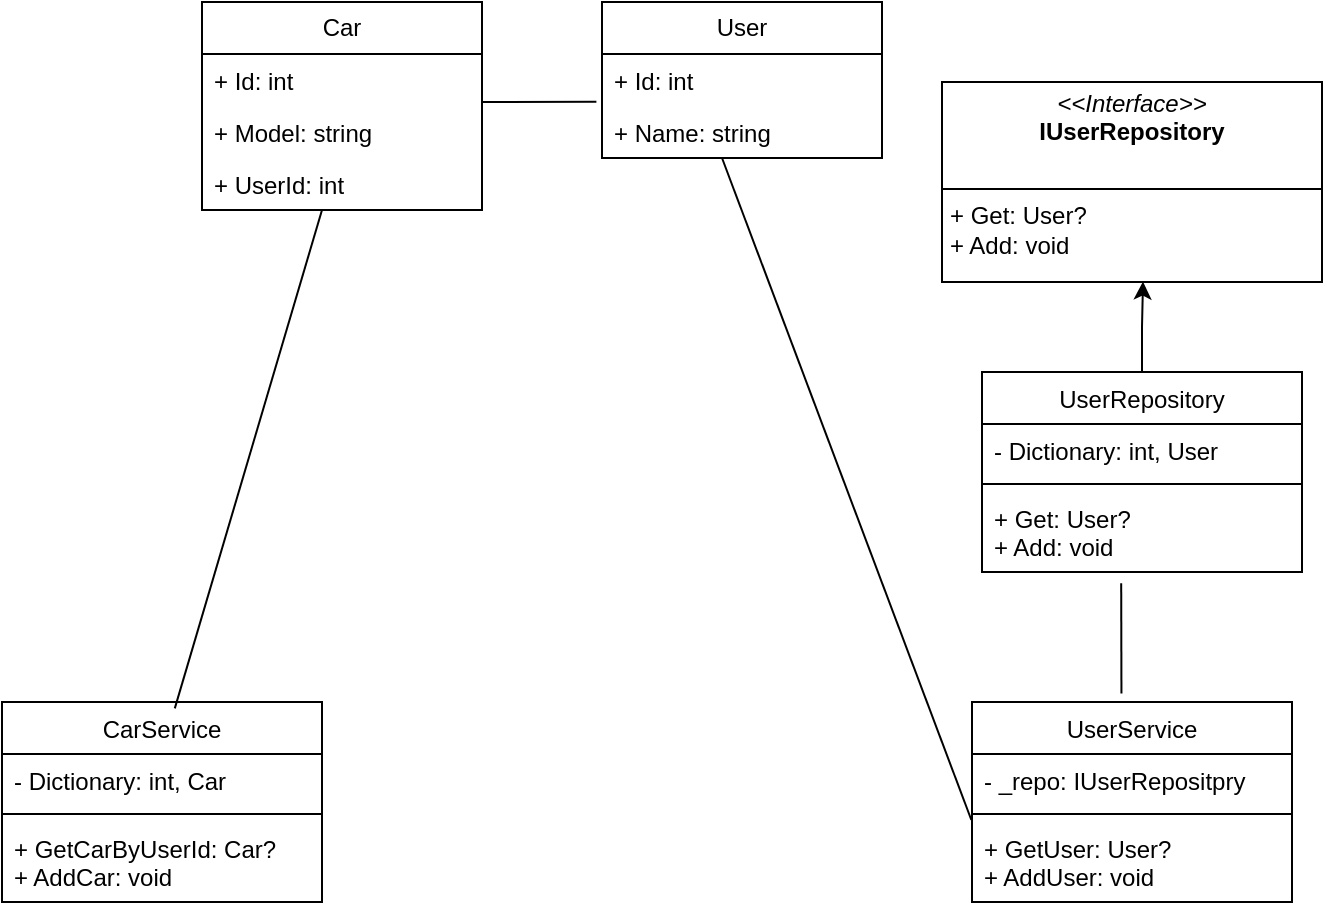 <mxfile version="28.2.0">
  <diagram name="Seite-1" id="NVp4R2Rg6Z7AncPUmUcP">
    <mxGraphModel dx="1722" dy="931" grid="1" gridSize="10" guides="1" tooltips="1" connect="1" arrows="1" fold="1" page="1" pageScale="1" pageWidth="827" pageHeight="1169" math="0" shadow="0">
      <root>
        <mxCell id="0" />
        <mxCell id="1" parent="0" />
        <mxCell id="PW-84A_4w-eJrNrVNwwQ-1" value="Car" style="swimlane;fontStyle=0;childLayout=stackLayout;horizontal=1;startSize=26;fillColor=none;horizontalStack=0;resizeParent=1;resizeParentMax=0;resizeLast=0;collapsible=1;marginBottom=0;whiteSpace=wrap;html=1;" vertex="1" parent="1">
          <mxGeometry x="180" y="350" width="140" height="104" as="geometry" />
        </mxCell>
        <mxCell id="PW-84A_4w-eJrNrVNwwQ-2" value="+ Id: int" style="text;strokeColor=none;fillColor=none;align=left;verticalAlign=top;spacingLeft=4;spacingRight=4;overflow=hidden;rotatable=0;points=[[0,0.5],[1,0.5]];portConstraint=eastwest;whiteSpace=wrap;html=1;" vertex="1" parent="PW-84A_4w-eJrNrVNwwQ-1">
          <mxGeometry y="26" width="140" height="26" as="geometry" />
        </mxCell>
        <mxCell id="PW-84A_4w-eJrNrVNwwQ-3" value="+ Model: string&lt;div&gt;&lt;br&gt;&lt;/div&gt;&lt;div&gt;&lt;br&gt;&lt;/div&gt;" style="text;strokeColor=none;fillColor=none;align=left;verticalAlign=top;spacingLeft=4;spacingRight=4;overflow=hidden;rotatable=0;points=[[0,0.5],[1,0.5]];portConstraint=eastwest;whiteSpace=wrap;html=1;" vertex="1" parent="PW-84A_4w-eJrNrVNwwQ-1">
          <mxGeometry y="52" width="140" height="26" as="geometry" />
        </mxCell>
        <mxCell id="PW-84A_4w-eJrNrVNwwQ-4" value="+ UserId: int" style="text;strokeColor=none;fillColor=none;align=left;verticalAlign=top;spacingLeft=4;spacingRight=4;overflow=hidden;rotatable=0;points=[[0,0.5],[1,0.5]];portConstraint=eastwest;whiteSpace=wrap;html=1;" vertex="1" parent="PW-84A_4w-eJrNrVNwwQ-1">
          <mxGeometry y="78" width="140" height="26" as="geometry" />
        </mxCell>
        <mxCell id="nov-lUWx_djt1id3IprO-1" value="&lt;p style=&quot;margin:0px;margin-top:4px;text-align:center;&quot;&gt;&lt;i&gt;&amp;lt;&amp;lt;Interface&amp;gt;&amp;gt;&lt;/i&gt;&lt;br&gt;&lt;b&gt;IUserRepository&lt;/b&gt;&lt;/p&gt;&lt;p style=&quot;margin:0px;margin-left:4px;&quot;&gt;&lt;br&gt;&lt;/p&gt;&lt;hr size=&quot;1&quot; style=&quot;border-style:solid;&quot;&gt;&lt;p style=&quot;margin:0px;margin-left:4px;&quot;&gt;+ Get: User?&lt;br&gt;+ Add: void&lt;/p&gt;" style="verticalAlign=top;align=left;overflow=fill;html=1;whiteSpace=wrap;" vertex="1" parent="1">
          <mxGeometry x="550" y="390" width="190" height="100" as="geometry" />
        </mxCell>
        <mxCell id="nov-lUWx_djt1id3IprO-3" value="User" style="swimlane;fontStyle=0;childLayout=stackLayout;horizontal=1;startSize=26;fillColor=none;horizontalStack=0;resizeParent=1;resizeParentMax=0;resizeLast=0;collapsible=1;marginBottom=0;whiteSpace=wrap;html=1;" vertex="1" parent="1">
          <mxGeometry x="380" y="350" width="140" height="78" as="geometry" />
        </mxCell>
        <mxCell id="nov-lUWx_djt1id3IprO-4" value="+ Id: int" style="text;strokeColor=none;fillColor=none;align=left;verticalAlign=top;spacingLeft=4;spacingRight=4;overflow=hidden;rotatable=0;points=[[0,0.5],[1,0.5]];portConstraint=eastwest;whiteSpace=wrap;html=1;" vertex="1" parent="nov-lUWx_djt1id3IprO-3">
          <mxGeometry y="26" width="140" height="26" as="geometry" />
        </mxCell>
        <mxCell id="nov-lUWx_djt1id3IprO-5" value="+ Name: string" style="text;strokeColor=none;fillColor=none;align=left;verticalAlign=top;spacingLeft=4;spacingRight=4;overflow=hidden;rotatable=0;points=[[0,0.5],[1,0.5]];portConstraint=eastwest;whiteSpace=wrap;html=1;" vertex="1" parent="nov-lUWx_djt1id3IprO-3">
          <mxGeometry y="52" width="140" height="26" as="geometry" />
        </mxCell>
        <mxCell id="nov-lUWx_djt1id3IprO-10" value="&lt;span style=&quot;font-weight: 400;&quot;&gt;UserRepository&lt;/span&gt;" style="swimlane;fontStyle=1;align=center;verticalAlign=top;childLayout=stackLayout;horizontal=1;startSize=26;horizontalStack=0;resizeParent=1;resizeParentMax=0;resizeLast=0;collapsible=1;marginBottom=0;whiteSpace=wrap;html=1;" vertex="1" parent="1">
          <mxGeometry x="570" y="535" width="160" height="100" as="geometry" />
        </mxCell>
        <mxCell id="nov-lUWx_djt1id3IprO-11" value="- Dictionary: int, User" style="text;strokeColor=none;fillColor=none;align=left;verticalAlign=top;spacingLeft=4;spacingRight=4;overflow=hidden;rotatable=0;points=[[0,0.5],[1,0.5]];portConstraint=eastwest;whiteSpace=wrap;html=1;" vertex="1" parent="nov-lUWx_djt1id3IprO-10">
          <mxGeometry y="26" width="160" height="26" as="geometry" />
        </mxCell>
        <mxCell id="nov-lUWx_djt1id3IprO-12" value="" style="line;strokeWidth=1;fillColor=none;align=left;verticalAlign=middle;spacingTop=-1;spacingLeft=3;spacingRight=3;rotatable=0;labelPosition=right;points=[];portConstraint=eastwest;strokeColor=inherit;" vertex="1" parent="nov-lUWx_djt1id3IprO-10">
          <mxGeometry y="52" width="160" height="8" as="geometry" />
        </mxCell>
        <mxCell id="nov-lUWx_djt1id3IprO-13" value="+ Get: User?&lt;br&gt;+ Add: void" style="text;strokeColor=none;fillColor=none;align=left;verticalAlign=top;spacingLeft=4;spacingRight=4;overflow=hidden;rotatable=0;points=[[0,0.5],[1,0.5]];portConstraint=eastwest;whiteSpace=wrap;html=1;" vertex="1" parent="nov-lUWx_djt1id3IprO-10">
          <mxGeometry y="60" width="160" height="40" as="geometry" />
        </mxCell>
        <mxCell id="nov-lUWx_djt1id3IprO-16" value="&lt;span style=&quot;font-weight: 400;&quot;&gt;CarService&lt;/span&gt;" style="swimlane;fontStyle=1;align=center;verticalAlign=top;childLayout=stackLayout;horizontal=1;startSize=26;horizontalStack=0;resizeParent=1;resizeParentMax=0;resizeLast=0;collapsible=1;marginBottom=0;whiteSpace=wrap;html=1;" vertex="1" parent="1">
          <mxGeometry x="80" y="700" width="160" height="100" as="geometry" />
        </mxCell>
        <mxCell id="nov-lUWx_djt1id3IprO-17" value="- Dictionary: int, Car" style="text;strokeColor=none;fillColor=none;align=left;verticalAlign=top;spacingLeft=4;spacingRight=4;overflow=hidden;rotatable=0;points=[[0,0.5],[1,0.5]];portConstraint=eastwest;whiteSpace=wrap;html=1;" vertex="1" parent="nov-lUWx_djt1id3IprO-16">
          <mxGeometry y="26" width="160" height="26" as="geometry" />
        </mxCell>
        <mxCell id="nov-lUWx_djt1id3IprO-18" value="" style="line;strokeWidth=1;fillColor=none;align=left;verticalAlign=middle;spacingTop=-1;spacingLeft=3;spacingRight=3;rotatable=0;labelPosition=right;points=[];portConstraint=eastwest;strokeColor=inherit;" vertex="1" parent="nov-lUWx_djt1id3IprO-16">
          <mxGeometry y="52" width="160" height="8" as="geometry" />
        </mxCell>
        <mxCell id="nov-lUWx_djt1id3IprO-19" value="+ GetCarByUserId: Car?&lt;br&gt;+ AddCar: void" style="text;strokeColor=none;fillColor=none;align=left;verticalAlign=top;spacingLeft=4;spacingRight=4;overflow=hidden;rotatable=0;points=[[0,0.5],[1,0.5]];portConstraint=eastwest;whiteSpace=wrap;html=1;" vertex="1" parent="nov-lUWx_djt1id3IprO-16">
          <mxGeometry y="60" width="160" height="40" as="geometry" />
        </mxCell>
        <mxCell id="nov-lUWx_djt1id3IprO-20" value="&lt;span style=&quot;font-weight: 400;&quot;&gt;UserService&lt;/span&gt;" style="swimlane;fontStyle=1;align=center;verticalAlign=top;childLayout=stackLayout;horizontal=1;startSize=26;horizontalStack=0;resizeParent=1;resizeParentMax=0;resizeLast=0;collapsible=1;marginBottom=0;whiteSpace=wrap;html=1;" vertex="1" parent="1">
          <mxGeometry x="565" y="700" width="160" height="100" as="geometry" />
        </mxCell>
        <mxCell id="nov-lUWx_djt1id3IprO-21" value="- _repo: IUserRepositpry" style="text;strokeColor=none;fillColor=none;align=left;verticalAlign=top;spacingLeft=4;spacingRight=4;overflow=hidden;rotatable=0;points=[[0,0.5],[1,0.5]];portConstraint=eastwest;whiteSpace=wrap;html=1;" vertex="1" parent="nov-lUWx_djt1id3IprO-20">
          <mxGeometry y="26" width="160" height="26" as="geometry" />
        </mxCell>
        <mxCell id="nov-lUWx_djt1id3IprO-22" value="" style="line;strokeWidth=1;fillColor=none;align=left;verticalAlign=middle;spacingTop=-1;spacingLeft=3;spacingRight=3;rotatable=0;labelPosition=right;points=[];portConstraint=eastwest;strokeColor=inherit;" vertex="1" parent="nov-lUWx_djt1id3IprO-20">
          <mxGeometry y="52" width="160" height="8" as="geometry" />
        </mxCell>
        <mxCell id="nov-lUWx_djt1id3IprO-23" value="+ GetUser: User?&lt;br&gt;+ AddUser: void" style="text;strokeColor=none;fillColor=none;align=left;verticalAlign=top;spacingLeft=4;spacingRight=4;overflow=hidden;rotatable=0;points=[[0,0.5],[1,0.5]];portConstraint=eastwest;whiteSpace=wrap;html=1;" vertex="1" parent="nov-lUWx_djt1id3IprO-20">
          <mxGeometry y="60" width="160" height="40" as="geometry" />
        </mxCell>
        <mxCell id="nov-lUWx_djt1id3IprO-25" style="edgeStyle=orthogonalEdgeStyle;rounded=0;orthogonalLoop=1;jettySize=auto;html=1;exitX=0.5;exitY=0;exitDx=0;exitDy=0;entryX=0.529;entryY=0.998;entryDx=0;entryDy=0;entryPerimeter=0;" edge="1" parent="1" source="nov-lUWx_djt1id3IprO-10" target="nov-lUWx_djt1id3IprO-1">
          <mxGeometry relative="1" as="geometry" />
        </mxCell>
        <mxCell id="nov-lUWx_djt1id3IprO-28" value="" style="endArrow=none;html=1;rounded=0;entryX=0.435;entryY=1.142;entryDx=0;entryDy=0;entryPerimeter=0;exitX=0.467;exitY=-0.043;exitDx=0;exitDy=0;exitPerimeter=0;" edge="1" parent="1" source="nov-lUWx_djt1id3IprO-20" target="nov-lUWx_djt1id3IprO-13">
          <mxGeometry width="50" height="50" relative="1" as="geometry">
            <mxPoint x="370" y="660" as="sourcePoint" />
            <mxPoint x="420" y="610" as="targetPoint" />
          </mxGeometry>
        </mxCell>
        <mxCell id="nov-lUWx_djt1id3IprO-29" value="" style="endArrow=none;html=1;rounded=0;entryX=0.435;entryY=1.142;entryDx=0;entryDy=0;entryPerimeter=0;exitX=-0.002;exitY=1.269;exitDx=0;exitDy=0;exitPerimeter=0;" edge="1" parent="1" source="nov-lUWx_djt1id3IprO-21">
          <mxGeometry width="50" height="50" relative="1" as="geometry">
            <mxPoint x="440" y="483" as="sourcePoint" />
            <mxPoint x="440" y="428" as="targetPoint" />
          </mxGeometry>
        </mxCell>
        <mxCell id="nov-lUWx_djt1id3IprO-30" value="" style="endArrow=none;html=1;rounded=0;entryX=0.435;entryY=1.142;entryDx=0;entryDy=0;entryPerimeter=0;exitX=-0.02;exitY=-0.083;exitDx=0;exitDy=0;exitPerimeter=0;" edge="1" parent="1" source="nov-lUWx_djt1id3IprO-5">
          <mxGeometry width="50" height="50" relative="1" as="geometry">
            <mxPoint x="445" y="731" as="sourcePoint" />
            <mxPoint x="320" y="400" as="targetPoint" />
          </mxGeometry>
        </mxCell>
        <mxCell id="nov-lUWx_djt1id3IprO-31" value="" style="endArrow=none;html=1;rounded=0;entryX=0.435;entryY=1.142;entryDx=0;entryDy=0;entryPerimeter=0;exitX=0.54;exitY=0.032;exitDx=0;exitDy=0;exitPerimeter=0;" edge="1" parent="1" source="nov-lUWx_djt1id3IprO-16">
          <mxGeometry width="50" height="50" relative="1" as="geometry">
            <mxPoint x="365" y="785" as="sourcePoint" />
            <mxPoint x="240" y="454" as="targetPoint" />
          </mxGeometry>
        </mxCell>
      </root>
    </mxGraphModel>
  </diagram>
</mxfile>
